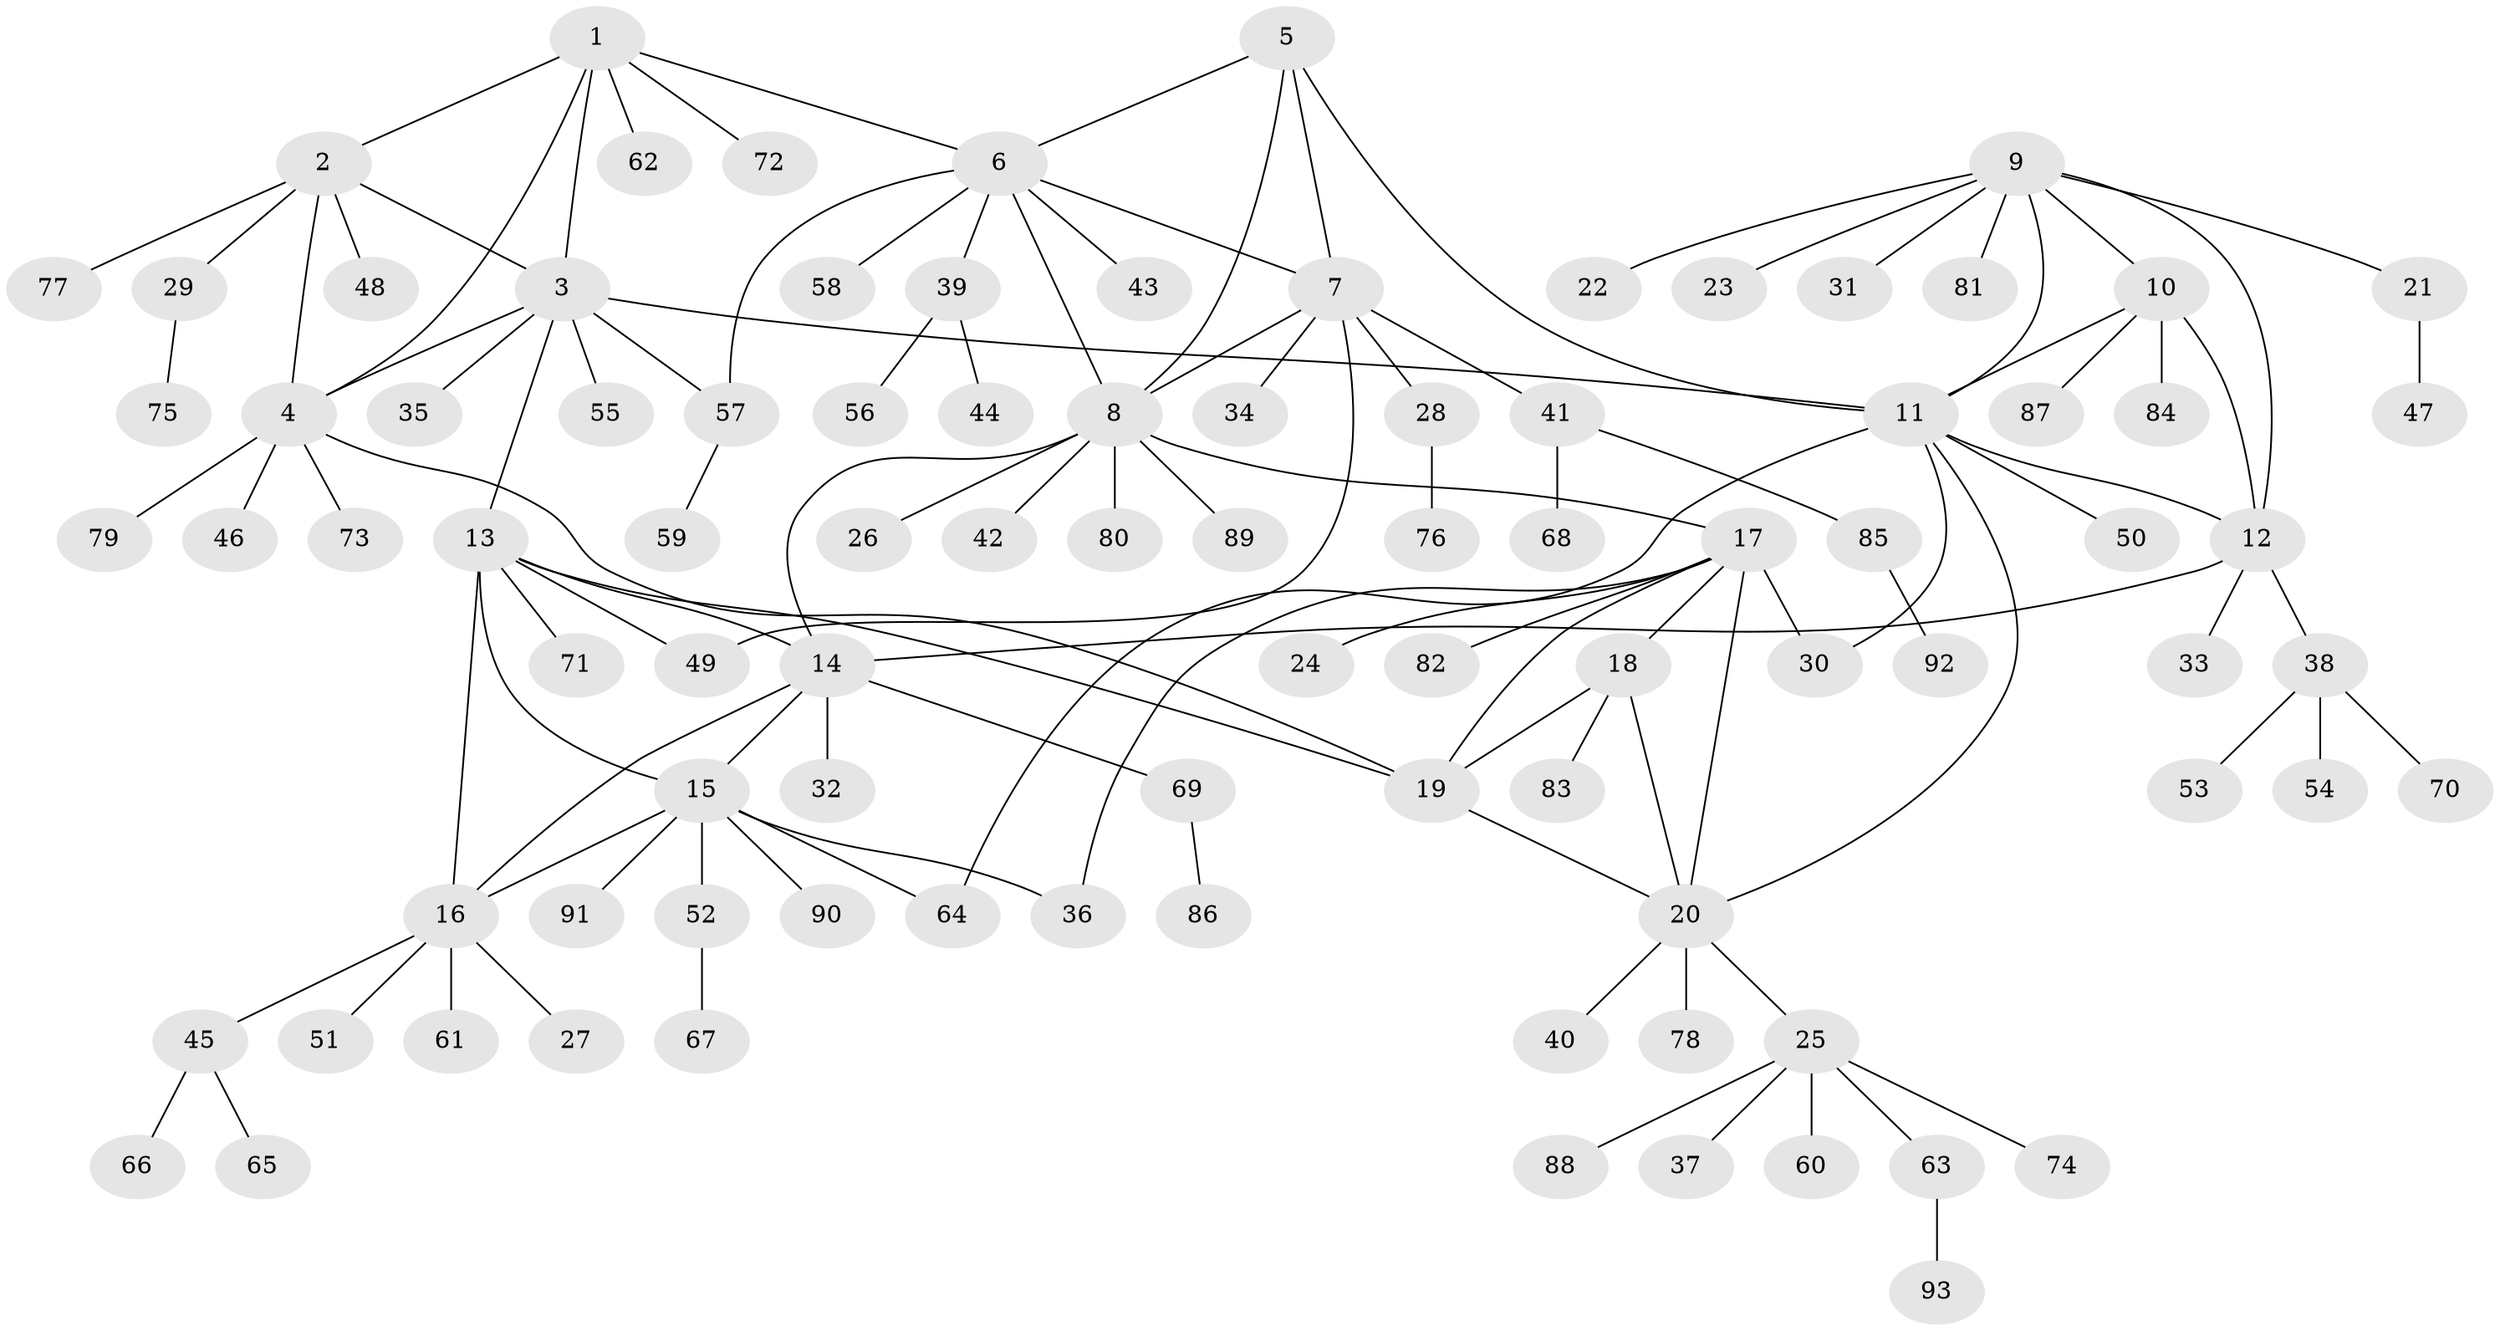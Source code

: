 // Generated by graph-tools (version 1.1) at 2025/11/02/27/25 16:11:33]
// undirected, 93 vertices, 118 edges
graph export_dot {
graph [start="1"]
  node [color=gray90,style=filled];
  1;
  2;
  3;
  4;
  5;
  6;
  7;
  8;
  9;
  10;
  11;
  12;
  13;
  14;
  15;
  16;
  17;
  18;
  19;
  20;
  21;
  22;
  23;
  24;
  25;
  26;
  27;
  28;
  29;
  30;
  31;
  32;
  33;
  34;
  35;
  36;
  37;
  38;
  39;
  40;
  41;
  42;
  43;
  44;
  45;
  46;
  47;
  48;
  49;
  50;
  51;
  52;
  53;
  54;
  55;
  56;
  57;
  58;
  59;
  60;
  61;
  62;
  63;
  64;
  65;
  66;
  67;
  68;
  69;
  70;
  71;
  72;
  73;
  74;
  75;
  76;
  77;
  78;
  79;
  80;
  81;
  82;
  83;
  84;
  85;
  86;
  87;
  88;
  89;
  90;
  91;
  92;
  93;
  1 -- 2;
  1 -- 3;
  1 -- 4;
  1 -- 6;
  1 -- 62;
  1 -- 72;
  2 -- 3;
  2 -- 4;
  2 -- 29;
  2 -- 48;
  2 -- 77;
  3 -- 4;
  3 -- 11;
  3 -- 13;
  3 -- 35;
  3 -- 55;
  3 -- 57;
  4 -- 19;
  4 -- 46;
  4 -- 73;
  4 -- 79;
  5 -- 6;
  5 -- 7;
  5 -- 8;
  5 -- 11;
  6 -- 7;
  6 -- 8;
  6 -- 39;
  6 -- 43;
  6 -- 57;
  6 -- 58;
  7 -- 8;
  7 -- 28;
  7 -- 34;
  7 -- 41;
  7 -- 49;
  8 -- 14;
  8 -- 17;
  8 -- 26;
  8 -- 42;
  8 -- 80;
  8 -- 89;
  9 -- 10;
  9 -- 11;
  9 -- 12;
  9 -- 21;
  9 -- 22;
  9 -- 23;
  9 -- 31;
  9 -- 81;
  10 -- 11;
  10 -- 12;
  10 -- 84;
  10 -- 87;
  11 -- 12;
  11 -- 20;
  11 -- 30;
  11 -- 50;
  11 -- 64;
  12 -- 14;
  12 -- 33;
  12 -- 38;
  13 -- 14;
  13 -- 15;
  13 -- 16;
  13 -- 19;
  13 -- 49;
  13 -- 71;
  14 -- 15;
  14 -- 16;
  14 -- 32;
  14 -- 69;
  15 -- 16;
  15 -- 36;
  15 -- 52;
  15 -- 64;
  15 -- 90;
  15 -- 91;
  16 -- 27;
  16 -- 45;
  16 -- 51;
  16 -- 61;
  17 -- 18;
  17 -- 19;
  17 -- 20;
  17 -- 24;
  17 -- 30;
  17 -- 36;
  17 -- 82;
  18 -- 19;
  18 -- 20;
  18 -- 83;
  19 -- 20;
  20 -- 25;
  20 -- 40;
  20 -- 78;
  21 -- 47;
  25 -- 37;
  25 -- 60;
  25 -- 63;
  25 -- 74;
  25 -- 88;
  28 -- 76;
  29 -- 75;
  38 -- 53;
  38 -- 54;
  38 -- 70;
  39 -- 44;
  39 -- 56;
  41 -- 68;
  41 -- 85;
  45 -- 65;
  45 -- 66;
  52 -- 67;
  57 -- 59;
  63 -- 93;
  69 -- 86;
  85 -- 92;
}
